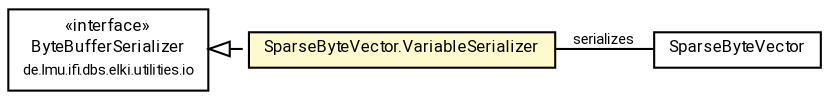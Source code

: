 #!/usr/local/bin/dot
#
# Class diagram 
# Generated by UMLGraph version R5_7_2-60-g0e99a6 (http://www.spinellis.gr/umlgraph/)
#

digraph G {
	graph [fontnames="svg"]
	edge [fontname="Roboto",fontsize=7,labelfontname="Roboto",labelfontsize=7,color="black"];
	node [fontname="Roboto",fontcolor="black",fontsize=8,shape=plaintext,margin=0,width=0,height=0];
	nodesep=0.15;
	ranksep=0.25;
	rankdir=LR;
	// de.lmu.ifi.dbs.elki.data.SparseByteVector
	c9723476 [label=<<table title="de.lmu.ifi.dbs.elki.data.SparseByteVector" border="0" cellborder="1" cellspacing="0" cellpadding="2" href="SparseByteVector.html" target="_parent">
		<tr><td><table border="0" cellspacing="0" cellpadding="1">
		<tr><td align="center" balign="center"> <font face="Roboto">SparseByteVector</font> </td></tr>
		</table></td></tr>
		</table>>, URL="SparseByteVector.html"];
	// de.lmu.ifi.dbs.elki.data.SparseByteVector.VariableSerializer
	c9723479 [label=<<table title="de.lmu.ifi.dbs.elki.data.SparseByteVector.VariableSerializer" border="0" cellborder="1" cellspacing="0" cellpadding="2" bgcolor="lemonChiffon" href="SparseByteVector.VariableSerializer.html" target="_parent">
		<tr><td><table border="0" cellspacing="0" cellpadding="1">
		<tr><td align="center" balign="center"> <font face="Roboto">SparseByteVector.VariableSerializer</font> </td></tr>
		</table></td></tr>
		</table>>, URL="SparseByteVector.VariableSerializer.html"];
	// de.lmu.ifi.dbs.elki.utilities.io.ByteBufferSerializer<T>
	c9724194 [label=<<table title="de.lmu.ifi.dbs.elki.utilities.io.ByteBufferSerializer" border="0" cellborder="1" cellspacing="0" cellpadding="2" href="../utilities/io/ByteBufferSerializer.html" target="_parent">
		<tr><td><table border="0" cellspacing="0" cellpadding="1">
		<tr><td align="center" balign="center"> &#171;interface&#187; </td></tr>
		<tr><td align="center" balign="center"> <font face="Roboto">ByteBufferSerializer</font> </td></tr>
		<tr><td align="center" balign="center"> <font face="Roboto" point-size="7.0">de.lmu.ifi.dbs.elki.utilities.io</font> </td></tr>
		</table></td></tr>
		</table>>, URL="../utilities/io/ByteBufferSerializer.html"];
	// de.lmu.ifi.dbs.elki.data.SparseByteVector.VariableSerializer implements de.lmu.ifi.dbs.elki.utilities.io.ByteBufferSerializer<T>
	c9724194 -> c9723479 [arrowtail=empty,style=dashed,dir=back,weight=9];
	// de.lmu.ifi.dbs.elki.data.SparseByteVector.VariableSerializer assoc de.lmu.ifi.dbs.elki.data.SparseByteVector
	c9723479 -> c9723476 [arrowhead=none,weight=2,label="serializes"];
}

